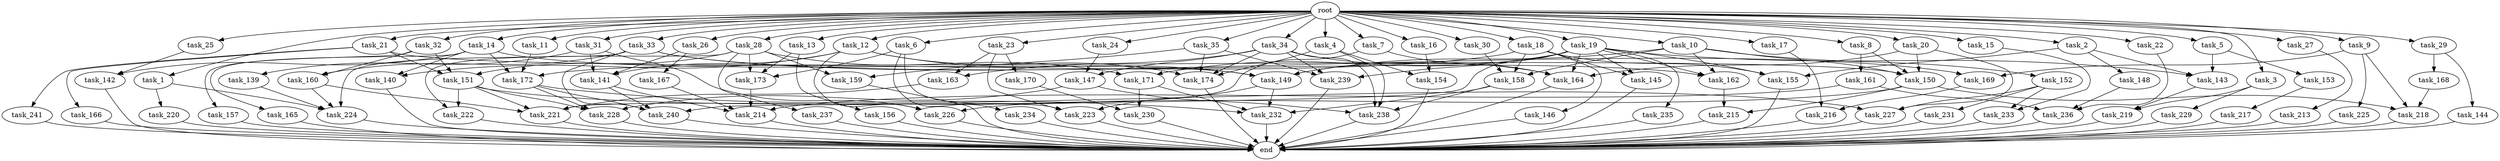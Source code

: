 digraph G {
  task_162 [size="15461882265.600000"];
  task_147 [size="9363028705.280001"];
  task_221 [size="16922171146.240000"];
  task_240 [size="13142599925.760000"];
  task_15 [size="10.240000"];
  task_145 [size="5841155522.560000"];
  task_229 [size="8589934592.000000"];
  task_161 [size="5497558138.880000"];
  task_9 [size="10.240000"];
  task_163 [size="1546188226.560000"];
  task_215 [size="17179869184.000000"];
  task_4 [size="10.240000"];
  task_166 [size="3092376453.120000"];
  task_13 [size="10.240000"];
  task_14 [size="10.240000"];
  task_174 [size="17008070492.160000"];
  task_32 [size="10.240000"];
  task_3 [size="10.240000"];
  task_159 [size="14087492730.880001"];
  task_5 [size="10.240000"];
  task_169 [size="1717986918.400000"];
  task_220 [size="343597383.680000"];
  task_156 [size="4209067950.080000"];
  task_20 [size="10.240000"];
  task_155 [size="7988639170.560000"];
  task_213 [size="5497558138.880000"];
  task_22 [size="10.240000"];
  task_231 [size="1374389534.720000"];
  task_26 [size="10.240000"];
  task_28 [size="10.240000"];
  task_148 [size="2147483648.000000"];
  task_158 [size="13142599925.760000"];
  task_233 [size="5583457484.800000"];
  task_140 [size="9105330667.520000"];
  task_2 [size="10.240000"];
  task_172 [size="10393820856.320000"];
  task_7 [size="10.240000"];
  task_25 [size="10.240000"];
  task_21 [size="10.240000"];
  task_31 [size="10.240000"];
  task_232 [size="18897856102.400002"];
  task_1 [size="10.240000"];
  task_23 [size="10.240000"];
  task_139 [size="343597383.680000"];
  task_141 [size="3865470566.400000"];
  task_238 [size="13572096655.360001"];
  task_237 [size="5497558138.880000"];
  task_154 [size="8589934592.000000"];
  task_29 [size="10.240000"];
  task_173 [size="18296560680.959999"];
  task_236 [size="18124761989.119999"];
  task_223 [size="16320875724.800001"];
  task_217 [size="8589934592.000000"];
  task_24 [size="10.240000"];
  task_18 [size="10.240000"];
  task_218 [size="17523466567.680000"];
  task_167 [size="1374389534.720000"];
  task_226 [size="11081015623.680000"];
  task_170 [size="773094113.280000"];
  task_157 [size="773094113.280000"];
  task_165 [size="6957847019.520000"];
  task_230 [size="11166914969.600000"];
  task_149 [size="23192823398.400002"];
  task_19 [size="10.240000"];
  task_168 [size="773094113.280000"];
  task_224 [size="12455405158.400000"];
  task_222 [size="8589934592.000000"];
  task_164 [size="13572096655.360001"];
  task_16 [size="10.240000"];
  task_30 [size="10.240000"];
  task_216 [size="14087492730.880001"];
  task_8 [size="10.240000"];
  task_12 [size="10.240000"];
  task_34 [size="10.240000"];
  task_150 [size="21388937134.080002"];
  root [size="0.000000"];
  task_17 [size="10.240000"];
  task_214 [size="21388937134.080002"];
  end [size="0.000000"];
  task_152 [size="8589934592.000000"];
  task_151 [size="9363028705.280001"];
  task_10 [size="10.240000"];
  task_219 [size="17179869184.000000"];
  task_27 [size="10.240000"];
  task_6 [size="10.240000"];
  task_35 [size="10.240000"];
  task_33 [size="10.240000"];
  task_241 [size="3092376453.120000"];
  task_225 [size="343597383.680000"];
  task_239 [size="14860586844.160000"];
  task_228 [size="6957847019.520000"];
  task_234 [size="8589934592.000000"];
  task_171 [size="10995116277.760000"];
  task_143 [size="14602888806.400000"];
  task_11 [size="10.240000"];
  task_227 [size="8675833937.920000"];
  task_153 [size="6957847019.520000"];
  task_146 [size="343597383.680000"];
  task_142 [size="7301444403.200000"];
  task_144 [size="773094113.280000"];
  task_235 [size="5497558138.880000"];
  task_160 [size="2147483648.000000"];

  task_162 -> task_215 [size="838860800.000000"];
  task_147 -> task_228 [size="301989888.000000"];
  task_147 -> task_238 [size="301989888.000000"];
  task_221 -> end [size="1.000000"];
  task_240 -> end [size="1.000000"];
  task_15 -> task_233 [size="411041792.000000"];
  task_145 -> end [size="1.000000"];
  task_229 -> end [size="1.000000"];
  task_161 -> task_236 [size="411041792.000000"];
  task_161 -> task_214 [size="411041792.000000"];
  task_9 -> task_225 [size="33554432.000000"];
  task_9 -> task_169 [size="33554432.000000"];
  task_9 -> task_218 [size="33554432.000000"];
  task_163 -> task_221 [size="838860800.000000"];
  task_215 -> end [size="1.000000"];
  task_4 -> task_154 [size="536870912.000000"];
  task_4 -> task_174 [size="536870912.000000"];
  task_4 -> task_238 [size="536870912.000000"];
  task_166 -> end [size="1.000000"];
  task_13 -> task_156 [size="411041792.000000"];
  task_13 -> task_173 [size="411041792.000000"];
  task_14 -> task_142 [size="679477248.000000"];
  task_14 -> task_165 [size="679477248.000000"];
  task_14 -> task_140 [size="679477248.000000"];
  task_14 -> task_149 [size="679477248.000000"];
  task_14 -> task_172 [size="679477248.000000"];
  task_174 -> end [size="1.000000"];
  task_32 -> task_151 [size="75497472.000000"];
  task_32 -> task_157 [size="75497472.000000"];
  task_32 -> task_160 [size="75497472.000000"];
  task_3 -> task_219 [size="838860800.000000"];
  task_3 -> task_229 [size="838860800.000000"];
  task_159 -> end [size="1.000000"];
  task_5 -> task_143 [size="679477248.000000"];
  task_5 -> task_153 [size="679477248.000000"];
  task_169 -> task_216 [size="838860800.000000"];
  task_220 -> end [size="1.000000"];
  task_156 -> end [size="1.000000"];
  task_20 -> task_150 [size="411041792.000000"];
  task_20 -> task_164 [size="411041792.000000"];
  task_20 -> task_227 [size="411041792.000000"];
  task_155 -> end [size="1.000000"];
  task_213 -> end [size="1.000000"];
  task_22 -> task_236 [size="679477248.000000"];
  task_231 -> end [size="1.000000"];
  task_26 -> task_167 [size="134217728.000000"];
  task_26 -> task_141 [size="134217728.000000"];
  task_28 -> task_151 [size="536870912.000000"];
  task_28 -> task_237 [size="536870912.000000"];
  task_28 -> task_173 [size="536870912.000000"];
  task_28 -> task_222 [size="536870912.000000"];
  task_28 -> task_159 [size="536870912.000000"];
  task_28 -> task_171 [size="536870912.000000"];
  task_148 -> task_236 [size="679477248.000000"];
  task_158 -> task_232 [size="411041792.000000"];
  task_158 -> task_238 [size="411041792.000000"];
  task_233 -> end [size="1.000000"];
  task_140 -> end [size="1.000000"];
  task_2 -> task_155 [size="209715200.000000"];
  task_2 -> task_143 [size="209715200.000000"];
  task_2 -> task_148 [size="209715200.000000"];
  task_172 -> task_228 [size="75497472.000000"];
  task_172 -> task_232 [size="75497472.000000"];
  task_172 -> task_240 [size="75497472.000000"];
  task_7 -> task_221 [size="301989888.000000"];
  task_7 -> task_164 [size="301989888.000000"];
  task_25 -> task_142 [size="33554432.000000"];
  task_21 -> task_151 [size="301989888.000000"];
  task_21 -> task_150 [size="301989888.000000"];
  task_21 -> task_166 [size="301989888.000000"];
  task_21 -> task_241 [size="301989888.000000"];
  task_31 -> task_141 [size="33554432.000000"];
  task_31 -> task_226 [size="33554432.000000"];
  task_31 -> task_139 [size="33554432.000000"];
  task_232 -> end [size="1.000000"];
  task_1 -> task_220 [size="33554432.000000"];
  task_1 -> task_224 [size="33554432.000000"];
  task_23 -> task_223 [size="75497472.000000"];
  task_23 -> task_170 [size="75497472.000000"];
  task_23 -> task_163 [size="75497472.000000"];
  task_139 -> task_224 [size="838860800.000000"];
  task_141 -> task_214 [size="536870912.000000"];
  task_141 -> task_240 [size="536870912.000000"];
  task_238 -> end [size="1.000000"];
  task_237 -> end [size="1.000000"];
  task_154 -> end [size="1.000000"];
  task_29 -> task_168 [size="75497472.000000"];
  task_29 -> task_144 [size="75497472.000000"];
  task_173 -> task_214 [size="838860800.000000"];
  task_236 -> end [size="1.000000"];
  task_223 -> end [size="1.000000"];
  task_217 -> end [size="1.000000"];
  task_24 -> task_147 [size="838860800.000000"];
  task_18 -> task_155 [size="33554432.000000"];
  task_18 -> task_158 [size="33554432.000000"];
  task_18 -> task_145 [size="33554432.000000"];
  task_18 -> task_172 [size="33554432.000000"];
  task_18 -> task_146 [size="33554432.000000"];
  task_218 -> end [size="1.000000"];
  task_167 -> task_214 [size="301989888.000000"];
  task_226 -> end [size="1.000000"];
  task_170 -> task_230 [size="411041792.000000"];
  task_157 -> end [size="1.000000"];
  task_165 -> end [size="1.000000"];
  task_230 -> end [size="1.000000"];
  task_149 -> task_223 [size="679477248.000000"];
  task_149 -> task_232 [size="679477248.000000"];
  task_19 -> task_162 [size="536870912.000000"];
  task_19 -> task_239 [size="536870912.000000"];
  task_19 -> task_149 [size="536870912.000000"];
  task_19 -> task_240 [size="536870912.000000"];
  task_19 -> task_155 [size="536870912.000000"];
  task_19 -> task_235 [size="536870912.000000"];
  task_19 -> task_171 [size="536870912.000000"];
  task_19 -> task_164 [size="536870912.000000"];
  task_19 -> task_145 [size="536870912.000000"];
  task_19 -> task_143 [size="536870912.000000"];
  task_168 -> task_218 [size="838860800.000000"];
  task_224 -> end [size="1.000000"];
  task_222 -> end [size="1.000000"];
  task_164 -> end [size="1.000000"];
  task_16 -> task_154 [size="301989888.000000"];
  task_30 -> task_158 [size="411041792.000000"];
  task_216 -> end [size="1.000000"];
  task_8 -> task_150 [size="536870912.000000"];
  task_8 -> task_161 [size="536870912.000000"];
  task_12 -> task_141 [size="209715200.000000"];
  task_12 -> task_226 [size="209715200.000000"];
  task_12 -> task_140 [size="209715200.000000"];
  task_12 -> task_149 [size="209715200.000000"];
  task_12 -> task_174 [size="209715200.000000"];
  task_34 -> task_239 [size="75497472.000000"];
  task_34 -> task_147 [size="75497472.000000"];
  task_34 -> task_174 [size="75497472.000000"];
  task_34 -> task_164 [size="75497472.000000"];
  task_34 -> task_238 [size="75497472.000000"];
  task_34 -> task_163 [size="75497472.000000"];
  task_150 -> task_215 [size="838860800.000000"];
  task_150 -> task_226 [size="838860800.000000"];
  task_150 -> task_218 [size="838860800.000000"];
  root -> task_26 [size="1.000000"];
  root -> task_8 [size="1.000000"];
  root -> task_34 [size="1.000000"];
  root -> task_28 [size="1.000000"];
  root -> task_15 [size="1.000000"];
  root -> task_29 [size="1.000000"];
  root -> task_17 [size="1.000000"];
  root -> task_9 [size="1.000000"];
  root -> task_6 [size="1.000000"];
  root -> task_2 [size="1.000000"];
  root -> task_10 [size="1.000000"];
  root -> task_27 [size="1.000000"];
  root -> task_7 [size="1.000000"];
  root -> task_4 [size="1.000000"];
  root -> task_24 [size="1.000000"];
  root -> task_25 [size="1.000000"];
  root -> task_18 [size="1.000000"];
  root -> task_20 [size="1.000000"];
  root -> task_35 [size="1.000000"];
  root -> task_13 [size="1.000000"];
  root -> task_31 [size="1.000000"];
  root -> task_14 [size="1.000000"];
  root -> task_1 [size="1.000000"];
  root -> task_23 [size="1.000000"];
  root -> task_11 [size="1.000000"];
  root -> task_3 [size="1.000000"];
  root -> task_32 [size="1.000000"];
  root -> task_5 [size="1.000000"];
  root -> task_12 [size="1.000000"];
  root -> task_22 [size="1.000000"];
  root -> task_19 [size="1.000000"];
  root -> task_33 [size="1.000000"];
  root -> task_21 [size="1.000000"];
  root -> task_16 [size="1.000000"];
  root -> task_30 [size="1.000000"];
  task_17 -> task_216 [size="536870912.000000"];
  task_214 -> end [size="1.000000"];
  task_152 -> task_231 [size="134217728.000000"];
  task_152 -> task_233 [size="134217728.000000"];
  task_152 -> task_227 [size="134217728.000000"];
  task_151 -> task_222 [size="301989888.000000"];
  task_151 -> task_221 [size="301989888.000000"];
  task_151 -> task_227 [size="301989888.000000"];
  task_151 -> task_228 [size="301989888.000000"];
  task_10 -> task_158 [size="838860800.000000"];
  task_10 -> task_162 [size="838860800.000000"];
  task_10 -> task_150 [size="838860800.000000"];
  task_10 -> task_149 [size="838860800.000000"];
  task_10 -> task_152 [size="838860800.000000"];
  task_219 -> end [size="1.000000"];
  task_27 -> task_213 [size="536870912.000000"];
  task_6 -> task_223 [size="838860800.000000"];
  task_6 -> task_173 [size="838860800.000000"];
  task_6 -> task_234 [size="838860800.000000"];
  task_35 -> task_239 [size="838860800.000000"];
  task_35 -> task_159 [size="838860800.000000"];
  task_35 -> task_174 [size="838860800.000000"];
  task_33 -> task_162 [size="134217728.000000"];
  task_33 -> task_160 [size="134217728.000000"];
  task_33 -> task_169 [size="134217728.000000"];
  task_33 -> task_224 [size="134217728.000000"];
  task_33 -> task_240 [size="134217728.000000"];
  task_241 -> end [size="1.000000"];
  task_225 -> end [size="1.000000"];
  task_239 -> end [size="1.000000"];
  task_228 -> end [size="1.000000"];
  task_234 -> end [size="1.000000"];
  task_171 -> task_232 [size="679477248.000000"];
  task_171 -> task_230 [size="679477248.000000"];
  task_143 -> task_219 [size="838860800.000000"];
  task_11 -> task_172 [size="301989888.000000"];
  task_227 -> end [size="1.000000"];
  task_153 -> task_217 [size="838860800.000000"];
  task_146 -> end [size="1.000000"];
  task_142 -> end [size="1.000000"];
  task_144 -> end [size="1.000000"];
  task_235 -> end [size="1.000000"];
  task_160 -> task_221 [size="209715200.000000"];
  task_160 -> task_224 [size="209715200.000000"];
}
